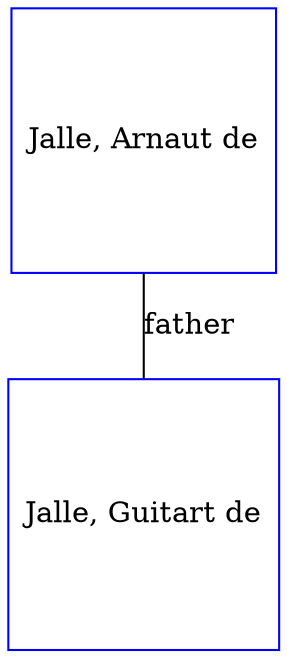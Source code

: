 digraph D {
    edge [dir=none];    node [shape=box];    "016081"   [label="Jalle, Arnaut de", shape=box, regular=1, color="blue"] ;
"016080"   [label="Jalle, Guitart de", shape=box, regular=1, color="blue"] ;
016081->016080 [label="father",arrowsize=0.0]; 
}